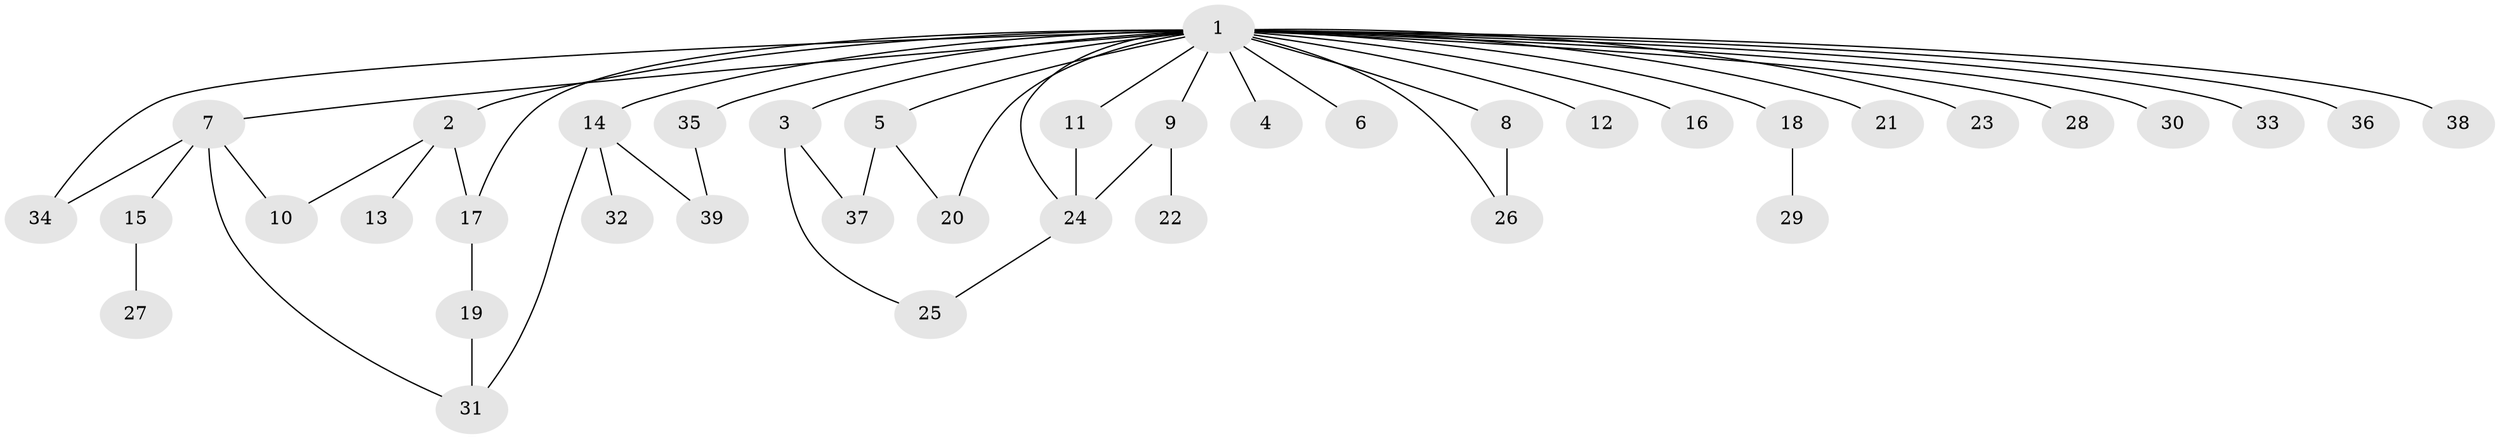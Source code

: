 // original degree distribution, {30: 0.013513513513513514, 4: 0.06756756756756757, 3: 0.12162162162162163, 1: 0.43243243243243246, 6: 0.02702702702702703, 2: 0.2972972972972973, 5: 0.04054054054054054}
// Generated by graph-tools (version 1.1) at 2025/35/03/09/25 02:35:47]
// undirected, 39 vertices, 50 edges
graph export_dot {
graph [start="1"]
  node [color=gray90,style=filled];
  1;
  2;
  3;
  4;
  5;
  6;
  7;
  8;
  9;
  10;
  11;
  12;
  13;
  14;
  15;
  16;
  17;
  18;
  19;
  20;
  21;
  22;
  23;
  24;
  25;
  26;
  27;
  28;
  29;
  30;
  31;
  32;
  33;
  34;
  35;
  36;
  37;
  38;
  39;
  1 -- 2 [weight=2.0];
  1 -- 3 [weight=2.0];
  1 -- 4 [weight=1.0];
  1 -- 5 [weight=1.0];
  1 -- 6 [weight=1.0];
  1 -- 7 [weight=1.0];
  1 -- 8 [weight=1.0];
  1 -- 9 [weight=1.0];
  1 -- 11 [weight=1.0];
  1 -- 12 [weight=1.0];
  1 -- 14 [weight=1.0];
  1 -- 16 [weight=1.0];
  1 -- 17 [weight=1.0];
  1 -- 18 [weight=1.0];
  1 -- 20 [weight=1.0];
  1 -- 21 [weight=1.0];
  1 -- 23 [weight=1.0];
  1 -- 24 [weight=1.0];
  1 -- 26 [weight=1.0];
  1 -- 28 [weight=1.0];
  1 -- 30 [weight=1.0];
  1 -- 33 [weight=1.0];
  1 -- 34 [weight=1.0];
  1 -- 35 [weight=1.0];
  1 -- 36 [weight=1.0];
  1 -- 38 [weight=1.0];
  2 -- 10 [weight=1.0];
  2 -- 13 [weight=1.0];
  2 -- 17 [weight=1.0];
  3 -- 25 [weight=1.0];
  3 -- 37 [weight=1.0];
  5 -- 20 [weight=3.0];
  5 -- 37 [weight=1.0];
  7 -- 10 [weight=1.0];
  7 -- 15 [weight=1.0];
  7 -- 31 [weight=1.0];
  7 -- 34 [weight=1.0];
  8 -- 26 [weight=2.0];
  9 -- 22 [weight=1.0];
  9 -- 24 [weight=1.0];
  11 -- 24 [weight=2.0];
  14 -- 31 [weight=1.0];
  14 -- 32 [weight=1.0];
  14 -- 39 [weight=1.0];
  15 -- 27 [weight=1.0];
  17 -- 19 [weight=2.0];
  18 -- 29 [weight=1.0];
  19 -- 31 [weight=3.0];
  24 -- 25 [weight=1.0];
  35 -- 39 [weight=1.0];
}
